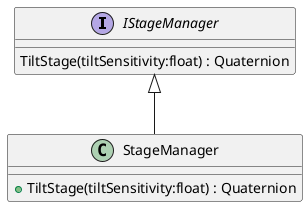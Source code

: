 @startuml
interface IStageManager {
    TiltStage(tiltSensitivity:float) : Quaternion
}
class StageManager {
    + TiltStage(tiltSensitivity:float) : Quaternion
}
IStageManager <|-- StageManager
@enduml
